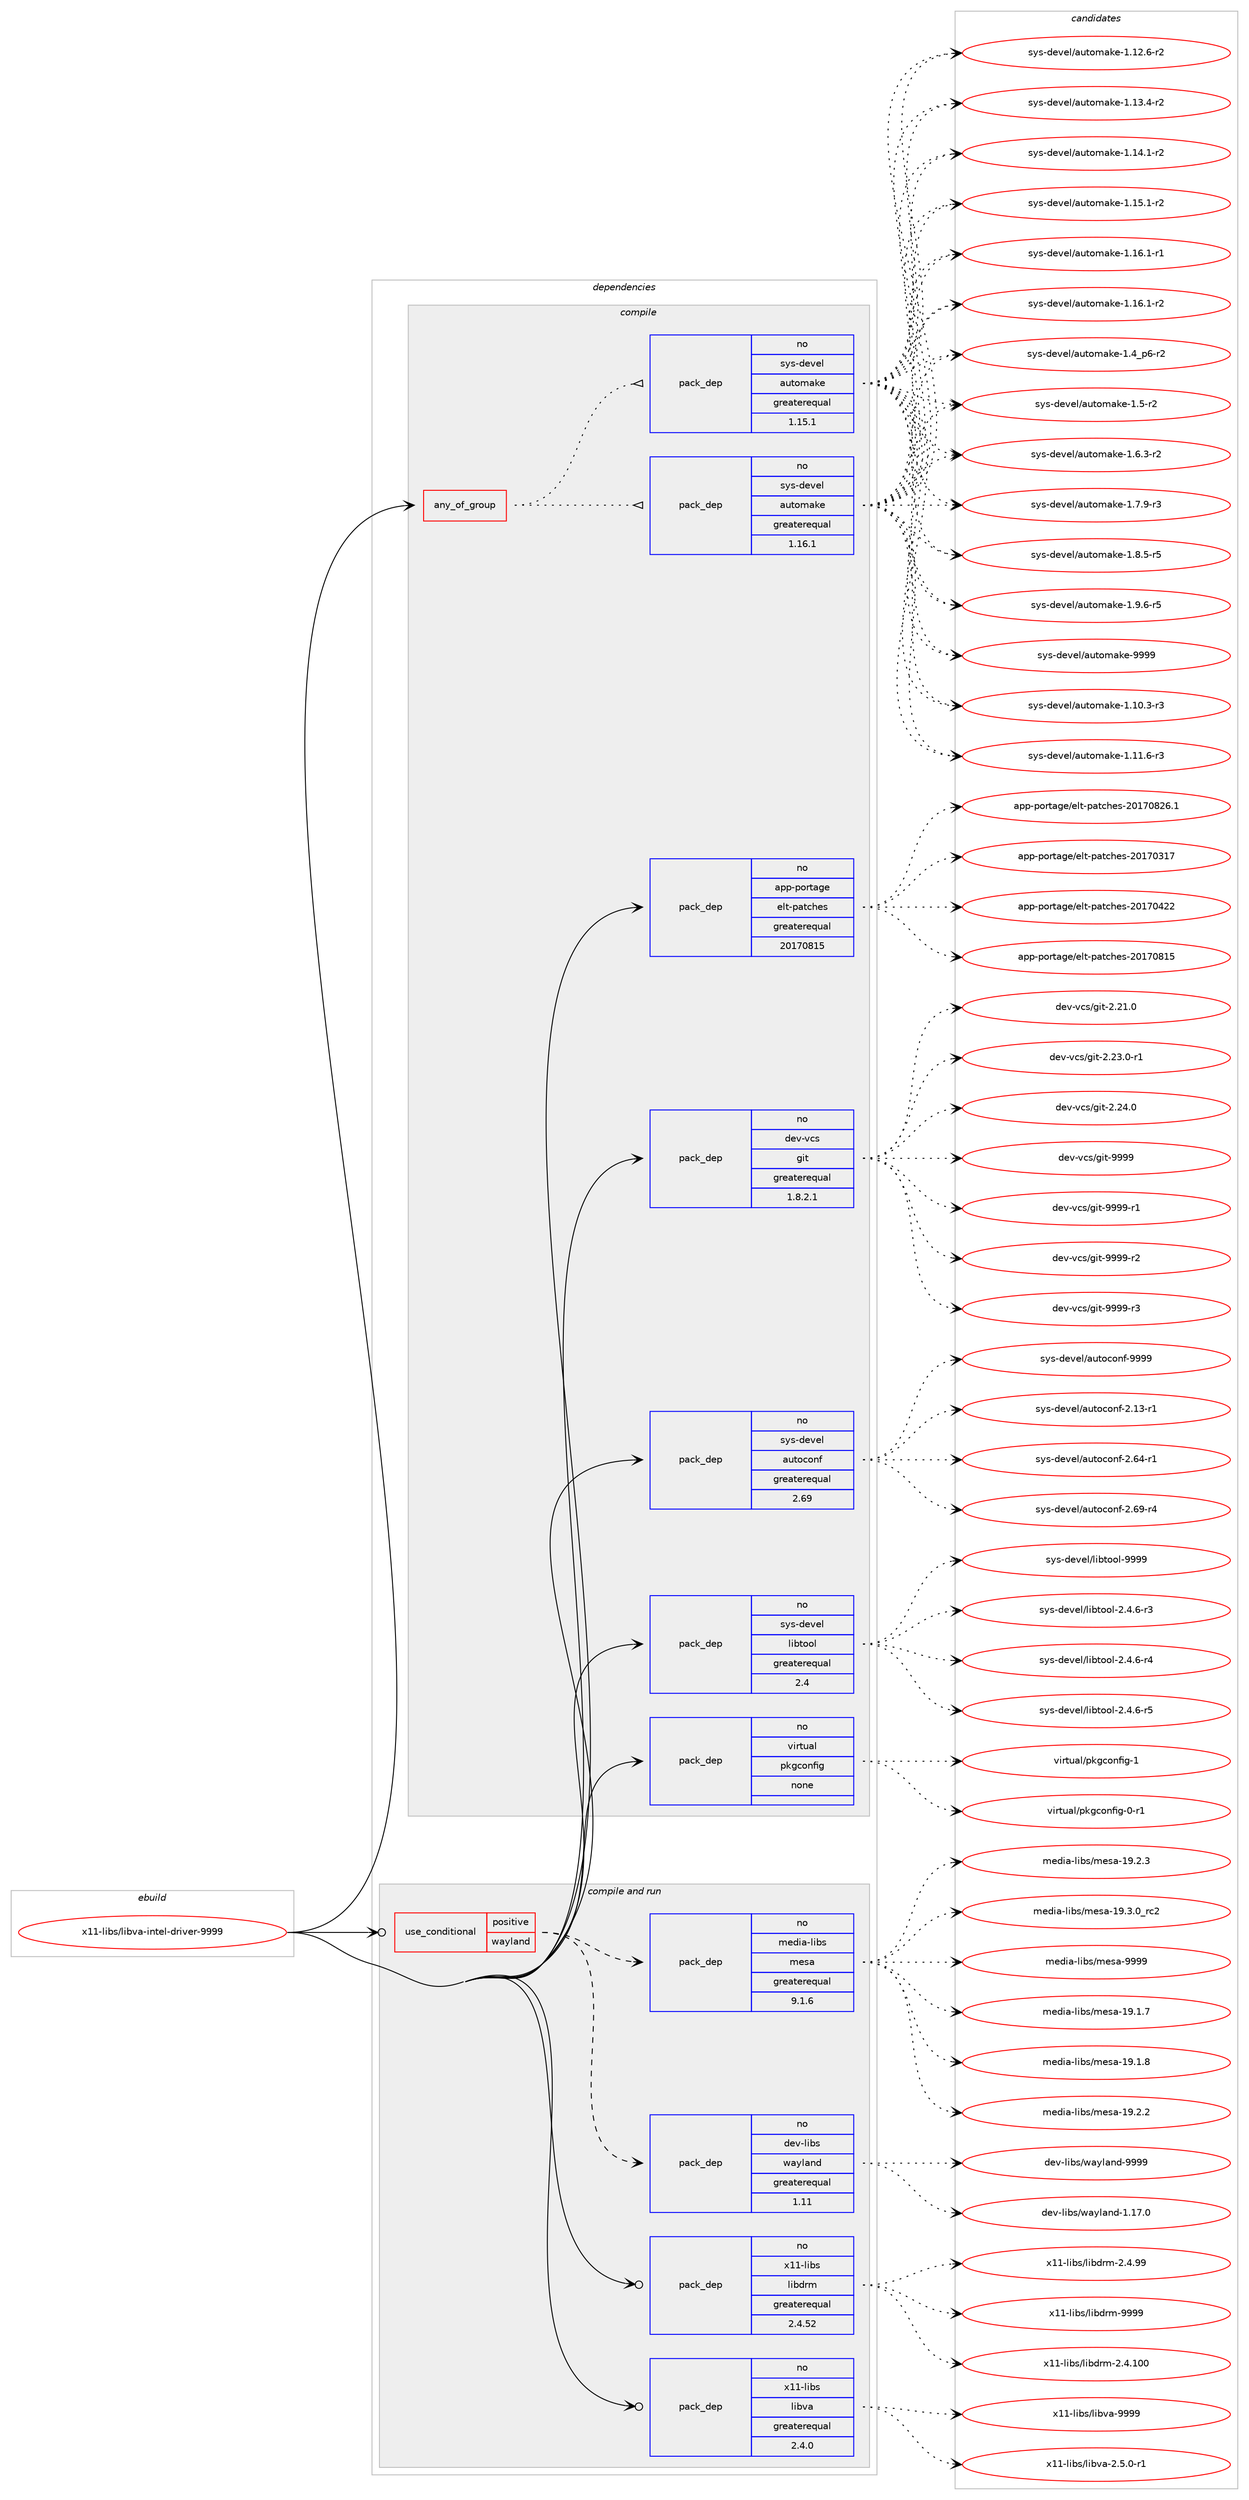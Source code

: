 digraph prolog {

# *************
# Graph options
# *************

newrank=true;
concentrate=true;
compound=true;
graph [rankdir=LR,fontname=Helvetica,fontsize=10,ranksep=1.5];#, ranksep=2.5, nodesep=0.2];
edge  [arrowhead=vee];
node  [fontname=Helvetica,fontsize=10];

# **********
# The ebuild
# **********

subgraph cluster_leftcol {
color=gray;
rank=same;
label=<<i>ebuild</i>>;
id [label="x11-libs/libva-intel-driver-9999", color=red, width=4, href="../x11-libs/libva-intel-driver-9999.svg"];
}

# ****************
# The dependencies
# ****************

subgraph cluster_midcol {
color=gray;
label=<<i>dependencies</i>>;
subgraph cluster_compile {
fillcolor="#eeeeee";
style=filled;
label=<<i>compile</i>>;
subgraph any15999 {
dependency916981 [label=<<TABLE BORDER="0" CELLBORDER="1" CELLSPACING="0" CELLPADDING="4"><TR><TD CELLPADDING="10">any_of_group</TD></TR></TABLE>>, shape=none, color=red];subgraph pack680922 {
dependency916982 [label=<<TABLE BORDER="0" CELLBORDER="1" CELLSPACING="0" CELLPADDING="4" WIDTH="220"><TR><TD ROWSPAN="6" CELLPADDING="30">pack_dep</TD></TR><TR><TD WIDTH="110">no</TD></TR><TR><TD>sys-devel</TD></TR><TR><TD>automake</TD></TR><TR><TD>greaterequal</TD></TR><TR><TD>1.16.1</TD></TR></TABLE>>, shape=none, color=blue];
}
dependency916981:e -> dependency916982:w [weight=20,style="dotted",arrowhead="oinv"];
subgraph pack680923 {
dependency916983 [label=<<TABLE BORDER="0" CELLBORDER="1" CELLSPACING="0" CELLPADDING="4" WIDTH="220"><TR><TD ROWSPAN="6" CELLPADDING="30">pack_dep</TD></TR><TR><TD WIDTH="110">no</TD></TR><TR><TD>sys-devel</TD></TR><TR><TD>automake</TD></TR><TR><TD>greaterequal</TD></TR><TR><TD>1.15.1</TD></TR></TABLE>>, shape=none, color=blue];
}
dependency916981:e -> dependency916983:w [weight=20,style="dotted",arrowhead="oinv"];
}
id:e -> dependency916981:w [weight=20,style="solid",arrowhead="vee"];
subgraph pack680924 {
dependency916984 [label=<<TABLE BORDER="0" CELLBORDER="1" CELLSPACING="0" CELLPADDING="4" WIDTH="220"><TR><TD ROWSPAN="6" CELLPADDING="30">pack_dep</TD></TR><TR><TD WIDTH="110">no</TD></TR><TR><TD>app-portage</TD></TR><TR><TD>elt-patches</TD></TR><TR><TD>greaterequal</TD></TR><TR><TD>20170815</TD></TR></TABLE>>, shape=none, color=blue];
}
id:e -> dependency916984:w [weight=20,style="solid",arrowhead="vee"];
subgraph pack680925 {
dependency916985 [label=<<TABLE BORDER="0" CELLBORDER="1" CELLSPACING="0" CELLPADDING="4" WIDTH="220"><TR><TD ROWSPAN="6" CELLPADDING="30">pack_dep</TD></TR><TR><TD WIDTH="110">no</TD></TR><TR><TD>dev-vcs</TD></TR><TR><TD>git</TD></TR><TR><TD>greaterequal</TD></TR><TR><TD>1.8.2.1</TD></TR></TABLE>>, shape=none, color=blue];
}
id:e -> dependency916985:w [weight=20,style="solid",arrowhead="vee"];
subgraph pack680926 {
dependency916986 [label=<<TABLE BORDER="0" CELLBORDER="1" CELLSPACING="0" CELLPADDING="4" WIDTH="220"><TR><TD ROWSPAN="6" CELLPADDING="30">pack_dep</TD></TR><TR><TD WIDTH="110">no</TD></TR><TR><TD>sys-devel</TD></TR><TR><TD>autoconf</TD></TR><TR><TD>greaterequal</TD></TR><TR><TD>2.69</TD></TR></TABLE>>, shape=none, color=blue];
}
id:e -> dependency916986:w [weight=20,style="solid",arrowhead="vee"];
subgraph pack680927 {
dependency916987 [label=<<TABLE BORDER="0" CELLBORDER="1" CELLSPACING="0" CELLPADDING="4" WIDTH="220"><TR><TD ROWSPAN="6" CELLPADDING="30">pack_dep</TD></TR><TR><TD WIDTH="110">no</TD></TR><TR><TD>sys-devel</TD></TR><TR><TD>libtool</TD></TR><TR><TD>greaterequal</TD></TR><TR><TD>2.4</TD></TR></TABLE>>, shape=none, color=blue];
}
id:e -> dependency916987:w [weight=20,style="solid",arrowhead="vee"];
subgraph pack680928 {
dependency916988 [label=<<TABLE BORDER="0" CELLBORDER="1" CELLSPACING="0" CELLPADDING="4" WIDTH="220"><TR><TD ROWSPAN="6" CELLPADDING="30">pack_dep</TD></TR><TR><TD WIDTH="110">no</TD></TR><TR><TD>virtual</TD></TR><TR><TD>pkgconfig</TD></TR><TR><TD>none</TD></TR><TR><TD></TD></TR></TABLE>>, shape=none, color=blue];
}
id:e -> dependency916988:w [weight=20,style="solid",arrowhead="vee"];
}
subgraph cluster_compileandrun {
fillcolor="#eeeeee";
style=filled;
label=<<i>compile and run</i>>;
subgraph cond219473 {
dependency916989 [label=<<TABLE BORDER="0" CELLBORDER="1" CELLSPACING="0" CELLPADDING="4"><TR><TD ROWSPAN="3" CELLPADDING="10">use_conditional</TD></TR><TR><TD>positive</TD></TR><TR><TD>wayland</TD></TR></TABLE>>, shape=none, color=red];
subgraph pack680929 {
dependency916990 [label=<<TABLE BORDER="0" CELLBORDER="1" CELLSPACING="0" CELLPADDING="4" WIDTH="220"><TR><TD ROWSPAN="6" CELLPADDING="30">pack_dep</TD></TR><TR><TD WIDTH="110">no</TD></TR><TR><TD>dev-libs</TD></TR><TR><TD>wayland</TD></TR><TR><TD>greaterequal</TD></TR><TR><TD>1.11</TD></TR></TABLE>>, shape=none, color=blue];
}
dependency916989:e -> dependency916990:w [weight=20,style="dashed",arrowhead="vee"];
subgraph pack680930 {
dependency916991 [label=<<TABLE BORDER="0" CELLBORDER="1" CELLSPACING="0" CELLPADDING="4" WIDTH="220"><TR><TD ROWSPAN="6" CELLPADDING="30">pack_dep</TD></TR><TR><TD WIDTH="110">no</TD></TR><TR><TD>media-libs</TD></TR><TR><TD>mesa</TD></TR><TR><TD>greaterequal</TD></TR><TR><TD>9.1.6</TD></TR></TABLE>>, shape=none, color=blue];
}
dependency916989:e -> dependency916991:w [weight=20,style="dashed",arrowhead="vee"];
}
id:e -> dependency916989:w [weight=20,style="solid",arrowhead="odotvee"];
subgraph pack680931 {
dependency916992 [label=<<TABLE BORDER="0" CELLBORDER="1" CELLSPACING="0" CELLPADDING="4" WIDTH="220"><TR><TD ROWSPAN="6" CELLPADDING="30">pack_dep</TD></TR><TR><TD WIDTH="110">no</TD></TR><TR><TD>x11-libs</TD></TR><TR><TD>libdrm</TD></TR><TR><TD>greaterequal</TD></TR><TR><TD>2.4.52</TD></TR></TABLE>>, shape=none, color=blue];
}
id:e -> dependency916992:w [weight=20,style="solid",arrowhead="odotvee"];
subgraph pack680932 {
dependency916993 [label=<<TABLE BORDER="0" CELLBORDER="1" CELLSPACING="0" CELLPADDING="4" WIDTH="220"><TR><TD ROWSPAN="6" CELLPADDING="30">pack_dep</TD></TR><TR><TD WIDTH="110">no</TD></TR><TR><TD>x11-libs</TD></TR><TR><TD>libva</TD></TR><TR><TD>greaterequal</TD></TR><TR><TD>2.4.0</TD></TR></TABLE>>, shape=none, color=blue];
}
id:e -> dependency916993:w [weight=20,style="solid",arrowhead="odotvee"];
}
subgraph cluster_run {
fillcolor="#eeeeee";
style=filled;
label=<<i>run</i>>;
}
}

# **************
# The candidates
# **************

subgraph cluster_choices {
rank=same;
color=gray;
label=<<i>candidates</i>>;

subgraph choice680922 {
color=black;
nodesep=1;
choice11512111545100101118101108479711711611110997107101454946494846514511451 [label="sys-devel/automake-1.10.3-r3", color=red, width=4,href="../sys-devel/automake-1.10.3-r3.svg"];
choice11512111545100101118101108479711711611110997107101454946494946544511451 [label="sys-devel/automake-1.11.6-r3", color=red, width=4,href="../sys-devel/automake-1.11.6-r3.svg"];
choice11512111545100101118101108479711711611110997107101454946495046544511450 [label="sys-devel/automake-1.12.6-r2", color=red, width=4,href="../sys-devel/automake-1.12.6-r2.svg"];
choice11512111545100101118101108479711711611110997107101454946495146524511450 [label="sys-devel/automake-1.13.4-r2", color=red, width=4,href="../sys-devel/automake-1.13.4-r2.svg"];
choice11512111545100101118101108479711711611110997107101454946495246494511450 [label="sys-devel/automake-1.14.1-r2", color=red, width=4,href="../sys-devel/automake-1.14.1-r2.svg"];
choice11512111545100101118101108479711711611110997107101454946495346494511450 [label="sys-devel/automake-1.15.1-r2", color=red, width=4,href="../sys-devel/automake-1.15.1-r2.svg"];
choice11512111545100101118101108479711711611110997107101454946495446494511449 [label="sys-devel/automake-1.16.1-r1", color=red, width=4,href="../sys-devel/automake-1.16.1-r1.svg"];
choice11512111545100101118101108479711711611110997107101454946495446494511450 [label="sys-devel/automake-1.16.1-r2", color=red, width=4,href="../sys-devel/automake-1.16.1-r2.svg"];
choice115121115451001011181011084797117116111109971071014549465295112544511450 [label="sys-devel/automake-1.4_p6-r2", color=red, width=4,href="../sys-devel/automake-1.4_p6-r2.svg"];
choice11512111545100101118101108479711711611110997107101454946534511450 [label="sys-devel/automake-1.5-r2", color=red, width=4,href="../sys-devel/automake-1.5-r2.svg"];
choice115121115451001011181011084797117116111109971071014549465446514511450 [label="sys-devel/automake-1.6.3-r2", color=red, width=4,href="../sys-devel/automake-1.6.3-r2.svg"];
choice115121115451001011181011084797117116111109971071014549465546574511451 [label="sys-devel/automake-1.7.9-r3", color=red, width=4,href="../sys-devel/automake-1.7.9-r3.svg"];
choice115121115451001011181011084797117116111109971071014549465646534511453 [label="sys-devel/automake-1.8.5-r5", color=red, width=4,href="../sys-devel/automake-1.8.5-r5.svg"];
choice115121115451001011181011084797117116111109971071014549465746544511453 [label="sys-devel/automake-1.9.6-r5", color=red, width=4,href="../sys-devel/automake-1.9.6-r5.svg"];
choice115121115451001011181011084797117116111109971071014557575757 [label="sys-devel/automake-9999", color=red, width=4,href="../sys-devel/automake-9999.svg"];
dependency916982:e -> choice11512111545100101118101108479711711611110997107101454946494846514511451:w [style=dotted,weight="100"];
dependency916982:e -> choice11512111545100101118101108479711711611110997107101454946494946544511451:w [style=dotted,weight="100"];
dependency916982:e -> choice11512111545100101118101108479711711611110997107101454946495046544511450:w [style=dotted,weight="100"];
dependency916982:e -> choice11512111545100101118101108479711711611110997107101454946495146524511450:w [style=dotted,weight="100"];
dependency916982:e -> choice11512111545100101118101108479711711611110997107101454946495246494511450:w [style=dotted,weight="100"];
dependency916982:e -> choice11512111545100101118101108479711711611110997107101454946495346494511450:w [style=dotted,weight="100"];
dependency916982:e -> choice11512111545100101118101108479711711611110997107101454946495446494511449:w [style=dotted,weight="100"];
dependency916982:e -> choice11512111545100101118101108479711711611110997107101454946495446494511450:w [style=dotted,weight="100"];
dependency916982:e -> choice115121115451001011181011084797117116111109971071014549465295112544511450:w [style=dotted,weight="100"];
dependency916982:e -> choice11512111545100101118101108479711711611110997107101454946534511450:w [style=dotted,weight="100"];
dependency916982:e -> choice115121115451001011181011084797117116111109971071014549465446514511450:w [style=dotted,weight="100"];
dependency916982:e -> choice115121115451001011181011084797117116111109971071014549465546574511451:w [style=dotted,weight="100"];
dependency916982:e -> choice115121115451001011181011084797117116111109971071014549465646534511453:w [style=dotted,weight="100"];
dependency916982:e -> choice115121115451001011181011084797117116111109971071014549465746544511453:w [style=dotted,weight="100"];
dependency916982:e -> choice115121115451001011181011084797117116111109971071014557575757:w [style=dotted,weight="100"];
}
subgraph choice680923 {
color=black;
nodesep=1;
choice11512111545100101118101108479711711611110997107101454946494846514511451 [label="sys-devel/automake-1.10.3-r3", color=red, width=4,href="../sys-devel/automake-1.10.3-r3.svg"];
choice11512111545100101118101108479711711611110997107101454946494946544511451 [label="sys-devel/automake-1.11.6-r3", color=red, width=4,href="../sys-devel/automake-1.11.6-r3.svg"];
choice11512111545100101118101108479711711611110997107101454946495046544511450 [label="sys-devel/automake-1.12.6-r2", color=red, width=4,href="../sys-devel/automake-1.12.6-r2.svg"];
choice11512111545100101118101108479711711611110997107101454946495146524511450 [label="sys-devel/automake-1.13.4-r2", color=red, width=4,href="../sys-devel/automake-1.13.4-r2.svg"];
choice11512111545100101118101108479711711611110997107101454946495246494511450 [label="sys-devel/automake-1.14.1-r2", color=red, width=4,href="../sys-devel/automake-1.14.1-r2.svg"];
choice11512111545100101118101108479711711611110997107101454946495346494511450 [label="sys-devel/automake-1.15.1-r2", color=red, width=4,href="../sys-devel/automake-1.15.1-r2.svg"];
choice11512111545100101118101108479711711611110997107101454946495446494511449 [label="sys-devel/automake-1.16.1-r1", color=red, width=4,href="../sys-devel/automake-1.16.1-r1.svg"];
choice11512111545100101118101108479711711611110997107101454946495446494511450 [label="sys-devel/automake-1.16.1-r2", color=red, width=4,href="../sys-devel/automake-1.16.1-r2.svg"];
choice115121115451001011181011084797117116111109971071014549465295112544511450 [label="sys-devel/automake-1.4_p6-r2", color=red, width=4,href="../sys-devel/automake-1.4_p6-r2.svg"];
choice11512111545100101118101108479711711611110997107101454946534511450 [label="sys-devel/automake-1.5-r2", color=red, width=4,href="../sys-devel/automake-1.5-r2.svg"];
choice115121115451001011181011084797117116111109971071014549465446514511450 [label="sys-devel/automake-1.6.3-r2", color=red, width=4,href="../sys-devel/automake-1.6.3-r2.svg"];
choice115121115451001011181011084797117116111109971071014549465546574511451 [label="sys-devel/automake-1.7.9-r3", color=red, width=4,href="../sys-devel/automake-1.7.9-r3.svg"];
choice115121115451001011181011084797117116111109971071014549465646534511453 [label="sys-devel/automake-1.8.5-r5", color=red, width=4,href="../sys-devel/automake-1.8.5-r5.svg"];
choice115121115451001011181011084797117116111109971071014549465746544511453 [label="sys-devel/automake-1.9.6-r5", color=red, width=4,href="../sys-devel/automake-1.9.6-r5.svg"];
choice115121115451001011181011084797117116111109971071014557575757 [label="sys-devel/automake-9999", color=red, width=4,href="../sys-devel/automake-9999.svg"];
dependency916983:e -> choice11512111545100101118101108479711711611110997107101454946494846514511451:w [style=dotted,weight="100"];
dependency916983:e -> choice11512111545100101118101108479711711611110997107101454946494946544511451:w [style=dotted,weight="100"];
dependency916983:e -> choice11512111545100101118101108479711711611110997107101454946495046544511450:w [style=dotted,weight="100"];
dependency916983:e -> choice11512111545100101118101108479711711611110997107101454946495146524511450:w [style=dotted,weight="100"];
dependency916983:e -> choice11512111545100101118101108479711711611110997107101454946495246494511450:w [style=dotted,weight="100"];
dependency916983:e -> choice11512111545100101118101108479711711611110997107101454946495346494511450:w [style=dotted,weight="100"];
dependency916983:e -> choice11512111545100101118101108479711711611110997107101454946495446494511449:w [style=dotted,weight="100"];
dependency916983:e -> choice11512111545100101118101108479711711611110997107101454946495446494511450:w [style=dotted,weight="100"];
dependency916983:e -> choice115121115451001011181011084797117116111109971071014549465295112544511450:w [style=dotted,weight="100"];
dependency916983:e -> choice11512111545100101118101108479711711611110997107101454946534511450:w [style=dotted,weight="100"];
dependency916983:e -> choice115121115451001011181011084797117116111109971071014549465446514511450:w [style=dotted,weight="100"];
dependency916983:e -> choice115121115451001011181011084797117116111109971071014549465546574511451:w [style=dotted,weight="100"];
dependency916983:e -> choice115121115451001011181011084797117116111109971071014549465646534511453:w [style=dotted,weight="100"];
dependency916983:e -> choice115121115451001011181011084797117116111109971071014549465746544511453:w [style=dotted,weight="100"];
dependency916983:e -> choice115121115451001011181011084797117116111109971071014557575757:w [style=dotted,weight="100"];
}
subgraph choice680924 {
color=black;
nodesep=1;
choice97112112451121111141169710310147101108116451129711699104101115455048495548514955 [label="app-portage/elt-patches-20170317", color=red, width=4,href="../app-portage/elt-patches-20170317.svg"];
choice97112112451121111141169710310147101108116451129711699104101115455048495548525050 [label="app-portage/elt-patches-20170422", color=red, width=4,href="../app-portage/elt-patches-20170422.svg"];
choice97112112451121111141169710310147101108116451129711699104101115455048495548564953 [label="app-portage/elt-patches-20170815", color=red, width=4,href="../app-portage/elt-patches-20170815.svg"];
choice971121124511211111411697103101471011081164511297116991041011154550484955485650544649 [label="app-portage/elt-patches-20170826.1", color=red, width=4,href="../app-portage/elt-patches-20170826.1.svg"];
dependency916984:e -> choice97112112451121111141169710310147101108116451129711699104101115455048495548514955:w [style=dotted,weight="100"];
dependency916984:e -> choice97112112451121111141169710310147101108116451129711699104101115455048495548525050:w [style=dotted,weight="100"];
dependency916984:e -> choice97112112451121111141169710310147101108116451129711699104101115455048495548564953:w [style=dotted,weight="100"];
dependency916984:e -> choice971121124511211111411697103101471011081164511297116991041011154550484955485650544649:w [style=dotted,weight="100"];
}
subgraph choice680925 {
color=black;
nodesep=1;
choice10010111845118991154710310511645504650494648 [label="dev-vcs/git-2.21.0", color=red, width=4,href="../dev-vcs/git-2.21.0.svg"];
choice100101118451189911547103105116455046505146484511449 [label="dev-vcs/git-2.23.0-r1", color=red, width=4,href="../dev-vcs/git-2.23.0-r1.svg"];
choice10010111845118991154710310511645504650524648 [label="dev-vcs/git-2.24.0", color=red, width=4,href="../dev-vcs/git-2.24.0.svg"];
choice1001011184511899115471031051164557575757 [label="dev-vcs/git-9999", color=red, width=4,href="../dev-vcs/git-9999.svg"];
choice10010111845118991154710310511645575757574511449 [label="dev-vcs/git-9999-r1", color=red, width=4,href="../dev-vcs/git-9999-r1.svg"];
choice10010111845118991154710310511645575757574511450 [label="dev-vcs/git-9999-r2", color=red, width=4,href="../dev-vcs/git-9999-r2.svg"];
choice10010111845118991154710310511645575757574511451 [label="dev-vcs/git-9999-r3", color=red, width=4,href="../dev-vcs/git-9999-r3.svg"];
dependency916985:e -> choice10010111845118991154710310511645504650494648:w [style=dotted,weight="100"];
dependency916985:e -> choice100101118451189911547103105116455046505146484511449:w [style=dotted,weight="100"];
dependency916985:e -> choice10010111845118991154710310511645504650524648:w [style=dotted,weight="100"];
dependency916985:e -> choice1001011184511899115471031051164557575757:w [style=dotted,weight="100"];
dependency916985:e -> choice10010111845118991154710310511645575757574511449:w [style=dotted,weight="100"];
dependency916985:e -> choice10010111845118991154710310511645575757574511450:w [style=dotted,weight="100"];
dependency916985:e -> choice10010111845118991154710310511645575757574511451:w [style=dotted,weight="100"];
}
subgraph choice680926 {
color=black;
nodesep=1;
choice1151211154510010111810110847971171161119911111010245504649514511449 [label="sys-devel/autoconf-2.13-r1", color=red, width=4,href="../sys-devel/autoconf-2.13-r1.svg"];
choice1151211154510010111810110847971171161119911111010245504654524511449 [label="sys-devel/autoconf-2.64-r1", color=red, width=4,href="../sys-devel/autoconf-2.64-r1.svg"];
choice1151211154510010111810110847971171161119911111010245504654574511452 [label="sys-devel/autoconf-2.69-r4", color=red, width=4,href="../sys-devel/autoconf-2.69-r4.svg"];
choice115121115451001011181011084797117116111991111101024557575757 [label="sys-devel/autoconf-9999", color=red, width=4,href="../sys-devel/autoconf-9999.svg"];
dependency916986:e -> choice1151211154510010111810110847971171161119911111010245504649514511449:w [style=dotted,weight="100"];
dependency916986:e -> choice1151211154510010111810110847971171161119911111010245504654524511449:w [style=dotted,weight="100"];
dependency916986:e -> choice1151211154510010111810110847971171161119911111010245504654574511452:w [style=dotted,weight="100"];
dependency916986:e -> choice115121115451001011181011084797117116111991111101024557575757:w [style=dotted,weight="100"];
}
subgraph choice680927 {
color=black;
nodesep=1;
choice1151211154510010111810110847108105981161111111084550465246544511451 [label="sys-devel/libtool-2.4.6-r3", color=red, width=4,href="../sys-devel/libtool-2.4.6-r3.svg"];
choice1151211154510010111810110847108105981161111111084550465246544511452 [label="sys-devel/libtool-2.4.6-r4", color=red, width=4,href="../sys-devel/libtool-2.4.6-r4.svg"];
choice1151211154510010111810110847108105981161111111084550465246544511453 [label="sys-devel/libtool-2.4.6-r5", color=red, width=4,href="../sys-devel/libtool-2.4.6-r5.svg"];
choice1151211154510010111810110847108105981161111111084557575757 [label="sys-devel/libtool-9999", color=red, width=4,href="../sys-devel/libtool-9999.svg"];
dependency916987:e -> choice1151211154510010111810110847108105981161111111084550465246544511451:w [style=dotted,weight="100"];
dependency916987:e -> choice1151211154510010111810110847108105981161111111084550465246544511452:w [style=dotted,weight="100"];
dependency916987:e -> choice1151211154510010111810110847108105981161111111084550465246544511453:w [style=dotted,weight="100"];
dependency916987:e -> choice1151211154510010111810110847108105981161111111084557575757:w [style=dotted,weight="100"];
}
subgraph choice680928 {
color=black;
nodesep=1;
choice11810511411611797108471121071039911111010210510345484511449 [label="virtual/pkgconfig-0-r1", color=red, width=4,href="../virtual/pkgconfig-0-r1.svg"];
choice1181051141161179710847112107103991111101021051034549 [label="virtual/pkgconfig-1", color=red, width=4,href="../virtual/pkgconfig-1.svg"];
dependency916988:e -> choice11810511411611797108471121071039911111010210510345484511449:w [style=dotted,weight="100"];
dependency916988:e -> choice1181051141161179710847112107103991111101021051034549:w [style=dotted,weight="100"];
}
subgraph choice680929 {
color=black;
nodesep=1;
choice100101118451081059811547119971211089711010045494649554648 [label="dev-libs/wayland-1.17.0", color=red, width=4,href="../dev-libs/wayland-1.17.0.svg"];
choice10010111845108105981154711997121108971101004557575757 [label="dev-libs/wayland-9999", color=red, width=4,href="../dev-libs/wayland-9999.svg"];
dependency916990:e -> choice100101118451081059811547119971211089711010045494649554648:w [style=dotted,weight="100"];
dependency916990:e -> choice10010111845108105981154711997121108971101004557575757:w [style=dotted,weight="100"];
}
subgraph choice680930 {
color=black;
nodesep=1;
choice109101100105974510810598115471091011159745495746494655 [label="media-libs/mesa-19.1.7", color=red, width=4,href="../media-libs/mesa-19.1.7.svg"];
choice109101100105974510810598115471091011159745495746494656 [label="media-libs/mesa-19.1.8", color=red, width=4,href="../media-libs/mesa-19.1.8.svg"];
choice109101100105974510810598115471091011159745495746504650 [label="media-libs/mesa-19.2.2", color=red, width=4,href="../media-libs/mesa-19.2.2.svg"];
choice109101100105974510810598115471091011159745495746504651 [label="media-libs/mesa-19.2.3", color=red, width=4,href="../media-libs/mesa-19.2.3.svg"];
choice109101100105974510810598115471091011159745495746514648951149950 [label="media-libs/mesa-19.3.0_rc2", color=red, width=4,href="../media-libs/mesa-19.3.0_rc2.svg"];
choice10910110010597451081059811547109101115974557575757 [label="media-libs/mesa-9999", color=red, width=4,href="../media-libs/mesa-9999.svg"];
dependency916991:e -> choice109101100105974510810598115471091011159745495746494655:w [style=dotted,weight="100"];
dependency916991:e -> choice109101100105974510810598115471091011159745495746494656:w [style=dotted,weight="100"];
dependency916991:e -> choice109101100105974510810598115471091011159745495746504650:w [style=dotted,weight="100"];
dependency916991:e -> choice109101100105974510810598115471091011159745495746504651:w [style=dotted,weight="100"];
dependency916991:e -> choice109101100105974510810598115471091011159745495746514648951149950:w [style=dotted,weight="100"];
dependency916991:e -> choice10910110010597451081059811547109101115974557575757:w [style=dotted,weight="100"];
}
subgraph choice680931 {
color=black;
nodesep=1;
choice1204949451081059811547108105981001141094550465246494848 [label="x11-libs/libdrm-2.4.100", color=red, width=4,href="../x11-libs/libdrm-2.4.100.svg"];
choice12049494510810598115471081059810011410945504652465757 [label="x11-libs/libdrm-2.4.99", color=red, width=4,href="../x11-libs/libdrm-2.4.99.svg"];
choice1204949451081059811547108105981001141094557575757 [label="x11-libs/libdrm-9999", color=red, width=4,href="../x11-libs/libdrm-9999.svg"];
dependency916992:e -> choice1204949451081059811547108105981001141094550465246494848:w [style=dotted,weight="100"];
dependency916992:e -> choice12049494510810598115471081059810011410945504652465757:w [style=dotted,weight="100"];
dependency916992:e -> choice1204949451081059811547108105981001141094557575757:w [style=dotted,weight="100"];
}
subgraph choice680932 {
color=black;
nodesep=1;
choice120494945108105981154710810598118974550465346484511449 [label="x11-libs/libva-2.5.0-r1", color=red, width=4,href="../x11-libs/libva-2.5.0-r1.svg"];
choice120494945108105981154710810598118974557575757 [label="x11-libs/libva-9999", color=red, width=4,href="../x11-libs/libva-9999.svg"];
dependency916993:e -> choice120494945108105981154710810598118974550465346484511449:w [style=dotted,weight="100"];
dependency916993:e -> choice120494945108105981154710810598118974557575757:w [style=dotted,weight="100"];
}
}

}
